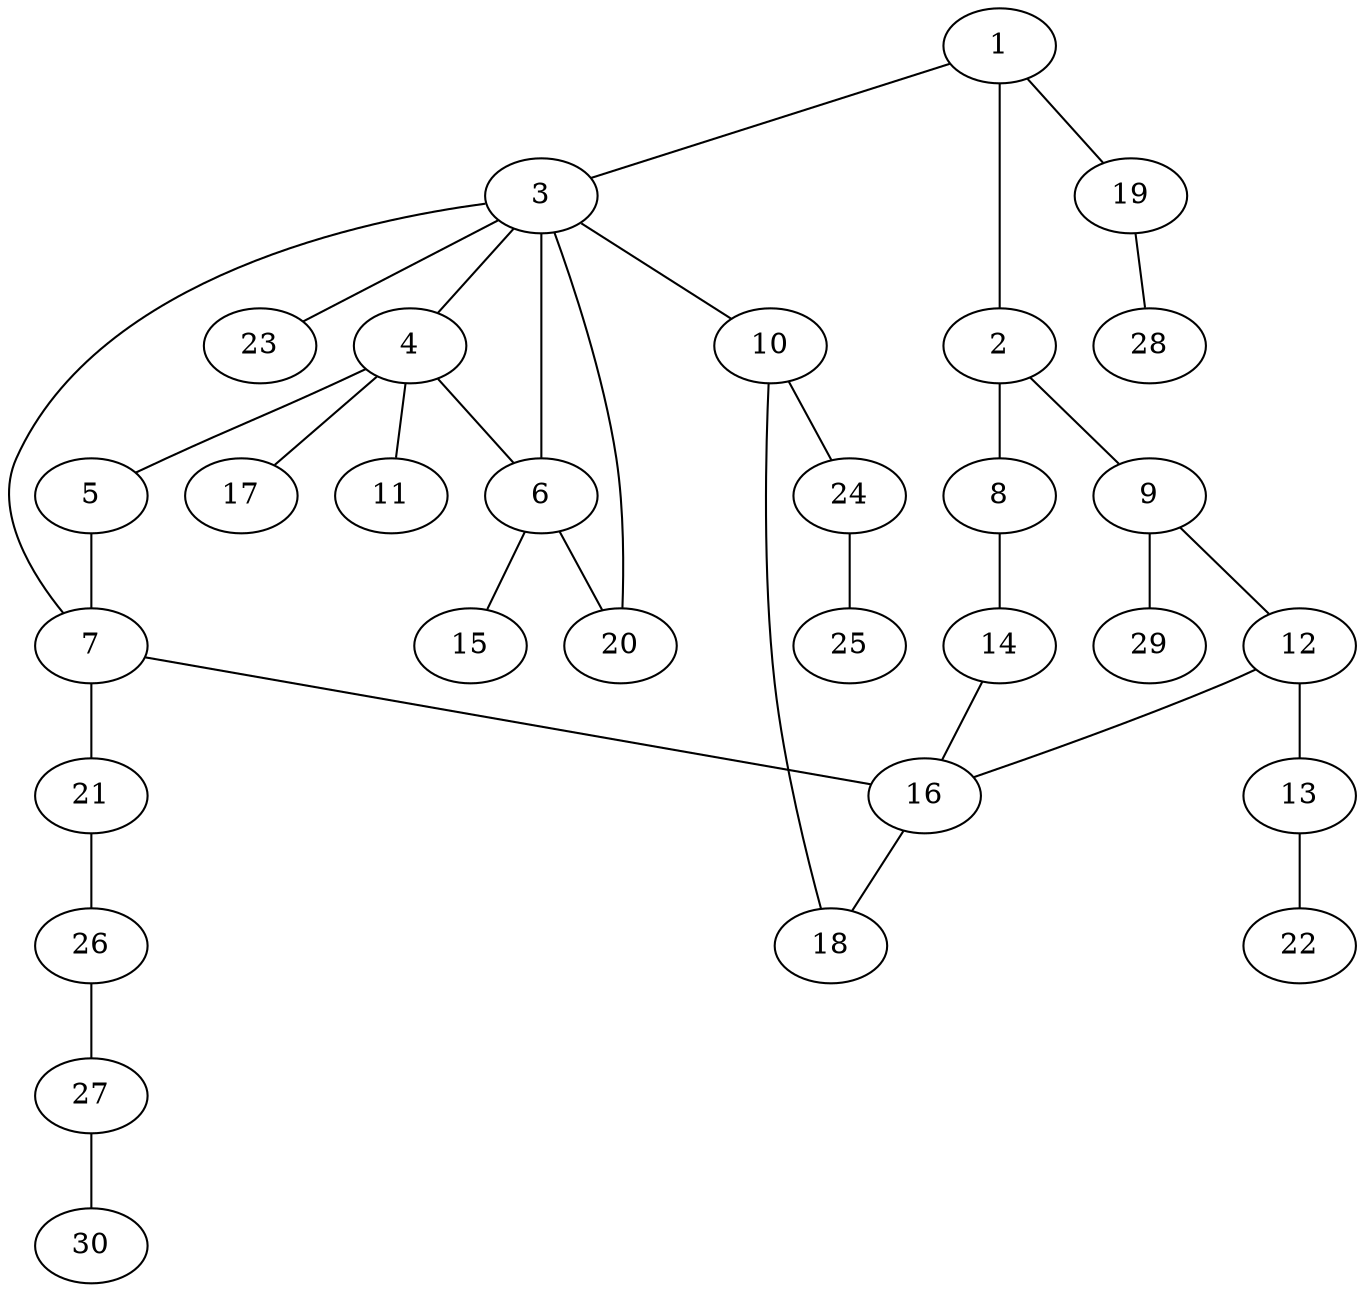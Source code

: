 graph graphname {1--2
1--3
1--19
2--8
2--9
3--4
3--6
3--7
3--10
3--20
3--23
4--5
4--6
4--11
4--17
5--7
6--15
6--20
7--16
7--21
8--14
9--12
9--29
10--18
10--24
12--13
12--16
13--22
14--16
16--18
19--28
21--26
24--25
26--27
27--30
}
